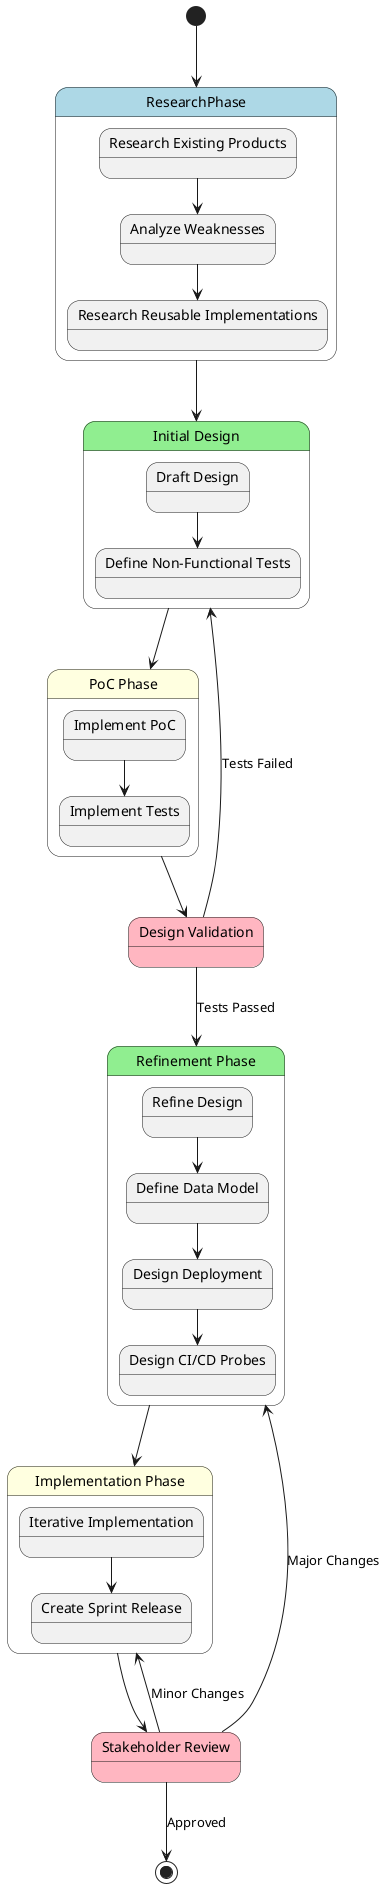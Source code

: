 @startuml Product Innovation Process

skinparam state {
  BackgroundColor<<Research>> LightBlue
  BackgroundColor<<Design>> LightGreen
  BackgroundColor<<Implementation>> LightYellow
  BackgroundColor<<Validation>> LightPink
}

[*] --> ResearchPhase

state ResearchPhase <<Research>> {
  state "Research Existing Products" as ExistingProducts
  state "Analyze Weaknesses" as Weaknesses
  state "Research Reusable Implementations" as ReusableImpl
  
  ExistingProducts --> Weaknesses
  Weaknesses --> ReusableImpl
}

state "Initial Design" as InitialDesign <<Design>> {
  state "Draft Design" as DraftDesign
  state "Define Non-Functional Tests" as DefineTests
  
  DraftDesign --> DefineTests
}

state "PoC Phase" as PoCPhase <<Implementation>> {
  state "Implement PoC" as ImplementPoC
  state "Implement Tests" as ImplementTests
  
  ImplementPoC --> ImplementTests
}

state "Design Validation" as DesignValidation <<Validation>>

state "Refinement Phase" as RefinementPhase <<Design>> {
  state "Refine Design" as RefineDesign
  state "Define Data Model" as DataModel
  state "Design Deployment" as Deployment
  state "Design CI/CD Probes" as CICDProbes
  
  RefineDesign --> DataModel
  DataModel --> Deployment
  Deployment --> CICDProbes
}

state "Implementation Phase" as ImplementationPhase <<Implementation>> {
  state "Iterative Implementation" as IterativeImpl
  state "Create Sprint Release" as SprintRelease
  
  IterativeImpl --> SprintRelease
}

state "Stakeholder Review" as StakeholderReview <<Validation>>

ResearchPhase --> InitialDesign
InitialDesign --> PoCPhase
PoCPhase --> DesignValidation

DesignValidation --> RefinementPhase : Tests Passed
DesignValidation --> InitialDesign : Tests Failed

RefinementPhase --> ImplementationPhase
ImplementationPhase --> StakeholderReview

StakeholderReview --> ImplementationPhase : Minor Changes
StakeholderReview --> RefinementPhase : Major Changes
StakeholderReview --> [*] : Approved

@enduml
